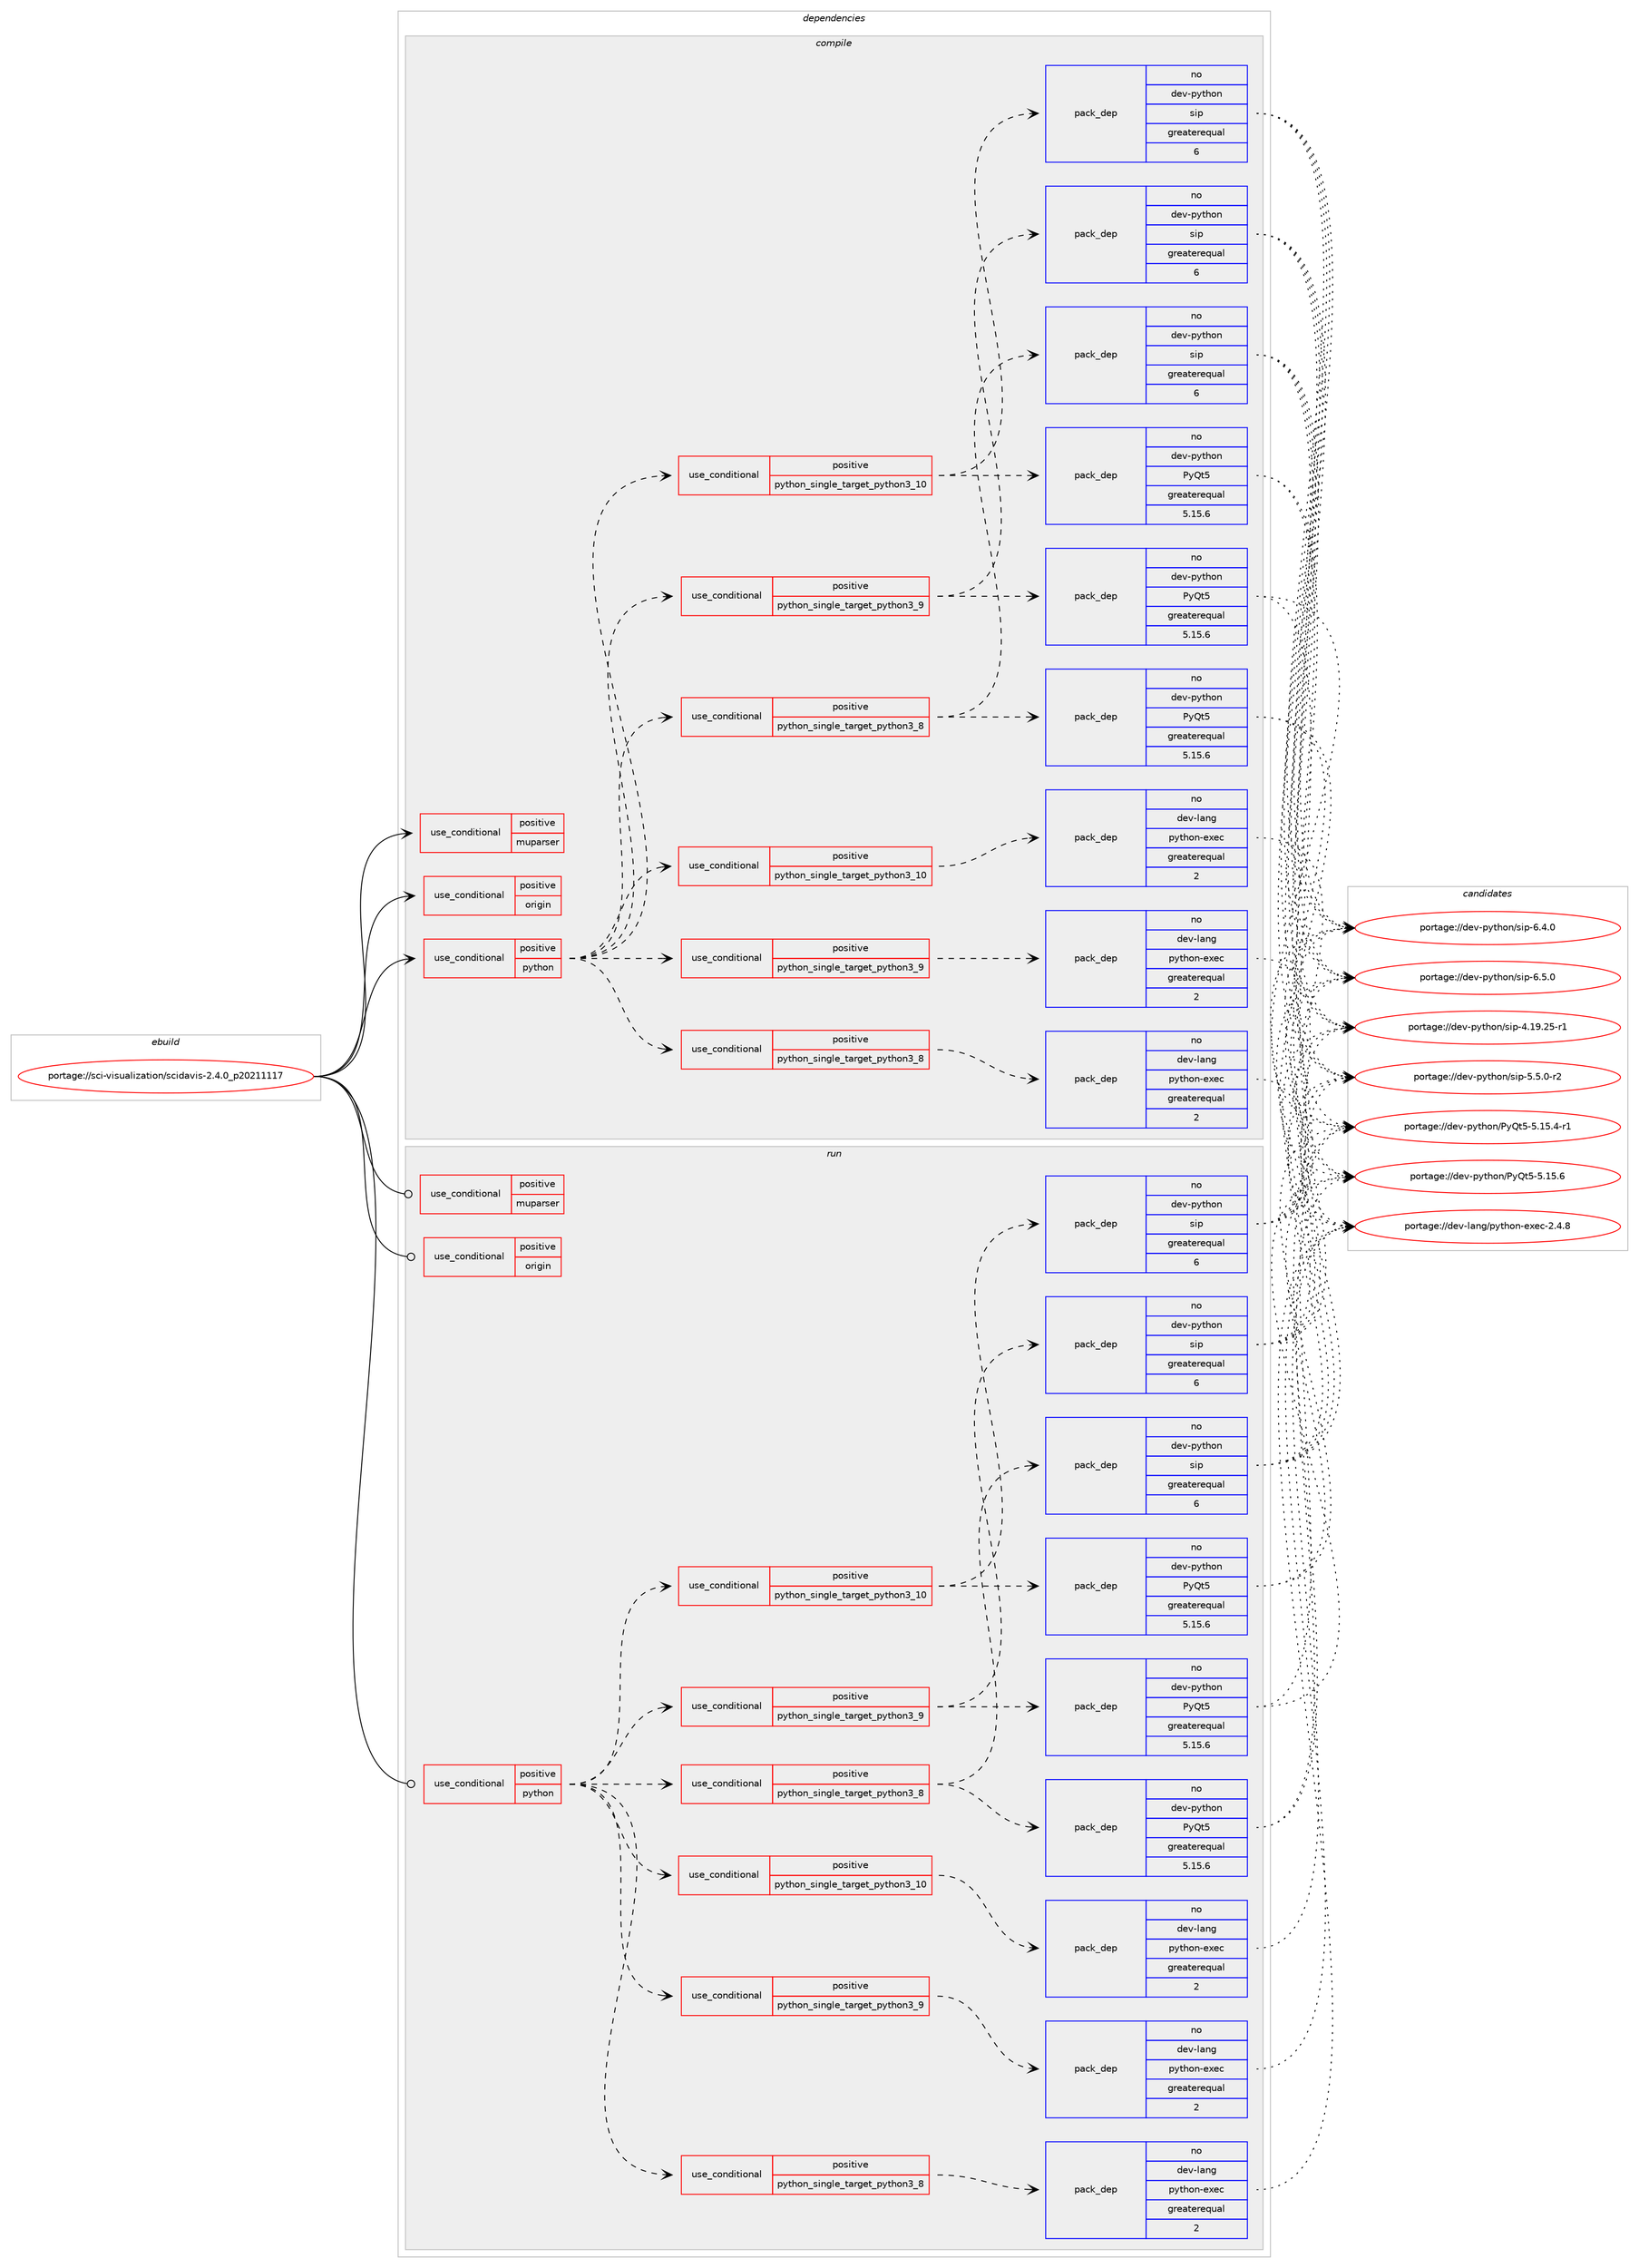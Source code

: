 digraph prolog {

# *************
# Graph options
# *************

newrank=true;
concentrate=true;
compound=true;
graph [rankdir=LR,fontname=Helvetica,fontsize=10,ranksep=1.5];#, ranksep=2.5, nodesep=0.2];
edge  [arrowhead=vee];
node  [fontname=Helvetica,fontsize=10];

# **********
# The ebuild
# **********

subgraph cluster_leftcol {
color=gray;
rank=same;
label=<<i>ebuild</i>>;
id [label="portage://sci-visualization/scidavis-2.4.0_p20211117", color=red, width=4, href="../sci-visualization/scidavis-2.4.0_p20211117.svg"];
}

# ****************
# The dependencies
# ****************

subgraph cluster_midcol {
color=gray;
label=<<i>dependencies</i>>;
subgraph cluster_compile {
fillcolor="#eeeeee";
style=filled;
label=<<i>compile</i>>;
subgraph cond79 {
dependency164 [label=<<TABLE BORDER="0" CELLBORDER="1" CELLSPACING="0" CELLPADDING="4"><TR><TD ROWSPAN="3" CELLPADDING="10">use_conditional</TD></TR><TR><TD>positive</TD></TR><TR><TD>muparser</TD></TR></TABLE>>, shape=none, color=red];
# *** BEGIN UNKNOWN DEPENDENCY TYPE (TODO) ***
# dependency164 -> package_dependency(portage://sci-visualization/scidavis-2.4.0_p20211117,install,no,dev-cpp,muParser,none,[,,],[],[])
# *** END UNKNOWN DEPENDENCY TYPE (TODO) ***

}
id:e -> dependency164:w [weight=20,style="solid",arrowhead="vee"];
subgraph cond80 {
dependency165 [label=<<TABLE BORDER="0" CELLBORDER="1" CELLSPACING="0" CELLPADDING="4"><TR><TD ROWSPAN="3" CELLPADDING="10">use_conditional</TD></TR><TR><TD>positive</TD></TR><TR><TD>origin</TD></TR></TABLE>>, shape=none, color=red];
# *** BEGIN UNKNOWN DEPENDENCY TYPE (TODO) ***
# dependency165 -> package_dependency(portage://sci-visualization/scidavis-2.4.0_p20211117,install,no,sci-libs,liborigin,none,[,,],[],[])
# *** END UNKNOWN DEPENDENCY TYPE (TODO) ***

}
id:e -> dependency165:w [weight=20,style="solid",arrowhead="vee"];
subgraph cond81 {
dependency166 [label=<<TABLE BORDER="0" CELLBORDER="1" CELLSPACING="0" CELLPADDING="4"><TR><TD ROWSPAN="3" CELLPADDING="10">use_conditional</TD></TR><TR><TD>positive</TD></TR><TR><TD>python</TD></TR></TABLE>>, shape=none, color=red];
subgraph cond82 {
dependency167 [label=<<TABLE BORDER="0" CELLBORDER="1" CELLSPACING="0" CELLPADDING="4"><TR><TD ROWSPAN="3" CELLPADDING="10">use_conditional</TD></TR><TR><TD>positive</TD></TR><TR><TD>python_single_target_python3_8</TD></TR></TABLE>>, shape=none, color=red];
# *** BEGIN UNKNOWN DEPENDENCY TYPE (TODO) ***
# dependency167 -> package_dependency(portage://sci-visualization/scidavis-2.4.0_p20211117,install,no,dev-lang,python,none,[,,],[slot(3.8)],[])
# *** END UNKNOWN DEPENDENCY TYPE (TODO) ***

subgraph pack85 {
dependency168 [label=<<TABLE BORDER="0" CELLBORDER="1" CELLSPACING="0" CELLPADDING="4" WIDTH="220"><TR><TD ROWSPAN="6" CELLPADDING="30">pack_dep</TD></TR><TR><TD WIDTH="110">no</TD></TR><TR><TD>dev-lang</TD></TR><TR><TD>python-exec</TD></TR><TR><TD>greaterequal</TD></TR><TR><TD>2</TD></TR></TABLE>>, shape=none, color=blue];
}
dependency167:e -> dependency168:w [weight=20,style="dashed",arrowhead="vee"];
}
dependency166:e -> dependency167:w [weight=20,style="dashed",arrowhead="vee"];
subgraph cond83 {
dependency169 [label=<<TABLE BORDER="0" CELLBORDER="1" CELLSPACING="0" CELLPADDING="4"><TR><TD ROWSPAN="3" CELLPADDING="10">use_conditional</TD></TR><TR><TD>positive</TD></TR><TR><TD>python_single_target_python3_9</TD></TR></TABLE>>, shape=none, color=red];
# *** BEGIN UNKNOWN DEPENDENCY TYPE (TODO) ***
# dependency169 -> package_dependency(portage://sci-visualization/scidavis-2.4.0_p20211117,install,no,dev-lang,python,none,[,,],[slot(3.9)],[])
# *** END UNKNOWN DEPENDENCY TYPE (TODO) ***

subgraph pack86 {
dependency170 [label=<<TABLE BORDER="0" CELLBORDER="1" CELLSPACING="0" CELLPADDING="4" WIDTH="220"><TR><TD ROWSPAN="6" CELLPADDING="30">pack_dep</TD></TR><TR><TD WIDTH="110">no</TD></TR><TR><TD>dev-lang</TD></TR><TR><TD>python-exec</TD></TR><TR><TD>greaterequal</TD></TR><TR><TD>2</TD></TR></TABLE>>, shape=none, color=blue];
}
dependency169:e -> dependency170:w [weight=20,style="dashed",arrowhead="vee"];
}
dependency166:e -> dependency169:w [weight=20,style="dashed",arrowhead="vee"];
subgraph cond84 {
dependency171 [label=<<TABLE BORDER="0" CELLBORDER="1" CELLSPACING="0" CELLPADDING="4"><TR><TD ROWSPAN="3" CELLPADDING="10">use_conditional</TD></TR><TR><TD>positive</TD></TR><TR><TD>python_single_target_python3_10</TD></TR></TABLE>>, shape=none, color=red];
# *** BEGIN UNKNOWN DEPENDENCY TYPE (TODO) ***
# dependency171 -> package_dependency(portage://sci-visualization/scidavis-2.4.0_p20211117,install,no,dev-lang,python,none,[,,],[slot(3.10)],[])
# *** END UNKNOWN DEPENDENCY TYPE (TODO) ***

subgraph pack87 {
dependency172 [label=<<TABLE BORDER="0" CELLBORDER="1" CELLSPACING="0" CELLPADDING="4" WIDTH="220"><TR><TD ROWSPAN="6" CELLPADDING="30">pack_dep</TD></TR><TR><TD WIDTH="110">no</TD></TR><TR><TD>dev-lang</TD></TR><TR><TD>python-exec</TD></TR><TR><TD>greaterequal</TD></TR><TR><TD>2</TD></TR></TABLE>>, shape=none, color=blue];
}
dependency171:e -> dependency172:w [weight=20,style="dashed",arrowhead="vee"];
}
dependency166:e -> dependency171:w [weight=20,style="dashed",arrowhead="vee"];
subgraph cond85 {
dependency173 [label=<<TABLE BORDER="0" CELLBORDER="1" CELLSPACING="0" CELLPADDING="4"><TR><TD ROWSPAN="3" CELLPADDING="10">use_conditional</TD></TR><TR><TD>positive</TD></TR><TR><TD>python_single_target_python3_8</TD></TR></TABLE>>, shape=none, color=red];
subgraph pack88 {
dependency174 [label=<<TABLE BORDER="0" CELLBORDER="1" CELLSPACING="0" CELLPADDING="4" WIDTH="220"><TR><TD ROWSPAN="6" CELLPADDING="30">pack_dep</TD></TR><TR><TD WIDTH="110">no</TD></TR><TR><TD>dev-python</TD></TR><TR><TD>PyQt5</TD></TR><TR><TD>greaterequal</TD></TR><TR><TD>5.15.6</TD></TR></TABLE>>, shape=none, color=blue];
}
dependency173:e -> dependency174:w [weight=20,style="dashed",arrowhead="vee"];
# *** BEGIN UNKNOWN DEPENDENCY TYPE (TODO) ***
# dependency173 -> package_dependency(portage://sci-visualization/scidavis-2.4.0_p20211117,install,no,dev-python,PyQt5-sip,none,[,,],[],[use(enable(python_targets_python3_8),negative)])
# *** END UNKNOWN DEPENDENCY TYPE (TODO) ***

subgraph pack89 {
dependency175 [label=<<TABLE BORDER="0" CELLBORDER="1" CELLSPACING="0" CELLPADDING="4" WIDTH="220"><TR><TD ROWSPAN="6" CELLPADDING="30">pack_dep</TD></TR><TR><TD WIDTH="110">no</TD></TR><TR><TD>dev-python</TD></TR><TR><TD>sip</TD></TR><TR><TD>greaterequal</TD></TR><TR><TD>6</TD></TR></TABLE>>, shape=none, color=blue];
}
dependency173:e -> dependency175:w [weight=20,style="dashed",arrowhead="vee"];
}
dependency166:e -> dependency173:w [weight=20,style="dashed",arrowhead="vee"];
subgraph cond86 {
dependency176 [label=<<TABLE BORDER="0" CELLBORDER="1" CELLSPACING="0" CELLPADDING="4"><TR><TD ROWSPAN="3" CELLPADDING="10">use_conditional</TD></TR><TR><TD>positive</TD></TR><TR><TD>python_single_target_python3_9</TD></TR></TABLE>>, shape=none, color=red];
subgraph pack90 {
dependency177 [label=<<TABLE BORDER="0" CELLBORDER="1" CELLSPACING="0" CELLPADDING="4" WIDTH="220"><TR><TD ROWSPAN="6" CELLPADDING="30">pack_dep</TD></TR><TR><TD WIDTH="110">no</TD></TR><TR><TD>dev-python</TD></TR><TR><TD>PyQt5</TD></TR><TR><TD>greaterequal</TD></TR><TR><TD>5.15.6</TD></TR></TABLE>>, shape=none, color=blue];
}
dependency176:e -> dependency177:w [weight=20,style="dashed",arrowhead="vee"];
# *** BEGIN UNKNOWN DEPENDENCY TYPE (TODO) ***
# dependency176 -> package_dependency(portage://sci-visualization/scidavis-2.4.0_p20211117,install,no,dev-python,PyQt5-sip,none,[,,],[],[use(enable(python_targets_python3_9),negative)])
# *** END UNKNOWN DEPENDENCY TYPE (TODO) ***

subgraph pack91 {
dependency178 [label=<<TABLE BORDER="0" CELLBORDER="1" CELLSPACING="0" CELLPADDING="4" WIDTH="220"><TR><TD ROWSPAN="6" CELLPADDING="30">pack_dep</TD></TR><TR><TD WIDTH="110">no</TD></TR><TR><TD>dev-python</TD></TR><TR><TD>sip</TD></TR><TR><TD>greaterequal</TD></TR><TR><TD>6</TD></TR></TABLE>>, shape=none, color=blue];
}
dependency176:e -> dependency178:w [weight=20,style="dashed",arrowhead="vee"];
}
dependency166:e -> dependency176:w [weight=20,style="dashed",arrowhead="vee"];
subgraph cond87 {
dependency179 [label=<<TABLE BORDER="0" CELLBORDER="1" CELLSPACING="0" CELLPADDING="4"><TR><TD ROWSPAN="3" CELLPADDING="10">use_conditional</TD></TR><TR><TD>positive</TD></TR><TR><TD>python_single_target_python3_10</TD></TR></TABLE>>, shape=none, color=red];
subgraph pack92 {
dependency180 [label=<<TABLE BORDER="0" CELLBORDER="1" CELLSPACING="0" CELLPADDING="4" WIDTH="220"><TR><TD ROWSPAN="6" CELLPADDING="30">pack_dep</TD></TR><TR><TD WIDTH="110">no</TD></TR><TR><TD>dev-python</TD></TR><TR><TD>PyQt5</TD></TR><TR><TD>greaterequal</TD></TR><TR><TD>5.15.6</TD></TR></TABLE>>, shape=none, color=blue];
}
dependency179:e -> dependency180:w [weight=20,style="dashed",arrowhead="vee"];
# *** BEGIN UNKNOWN DEPENDENCY TYPE (TODO) ***
# dependency179 -> package_dependency(portage://sci-visualization/scidavis-2.4.0_p20211117,install,no,dev-python,PyQt5-sip,none,[,,],[],[use(enable(python_targets_python3_10),negative)])
# *** END UNKNOWN DEPENDENCY TYPE (TODO) ***

subgraph pack93 {
dependency181 [label=<<TABLE BORDER="0" CELLBORDER="1" CELLSPACING="0" CELLPADDING="4" WIDTH="220"><TR><TD ROWSPAN="6" CELLPADDING="30">pack_dep</TD></TR><TR><TD WIDTH="110">no</TD></TR><TR><TD>dev-python</TD></TR><TR><TD>sip</TD></TR><TR><TD>greaterequal</TD></TR><TR><TD>6</TD></TR></TABLE>>, shape=none, color=blue];
}
dependency179:e -> dependency181:w [weight=20,style="dashed",arrowhead="vee"];
}
dependency166:e -> dependency179:w [weight=20,style="dashed",arrowhead="vee"];
}
id:e -> dependency166:w [weight=20,style="solid",arrowhead="vee"];
# *** BEGIN UNKNOWN DEPENDENCY TYPE (TODO) ***
# id -> package_dependency(portage://sci-visualization/scidavis-2.4.0_p20211117,install,no,dev-qt,qtcore,none,[,,],[slot(5)],[])
# *** END UNKNOWN DEPENDENCY TYPE (TODO) ***

# *** BEGIN UNKNOWN DEPENDENCY TYPE (TODO) ***
# id -> package_dependency(portage://sci-visualization/scidavis-2.4.0_p20211117,install,no,dev-qt,qtgui,none,[,,],[slot(5)],[])
# *** END UNKNOWN DEPENDENCY TYPE (TODO) ***

# *** BEGIN UNKNOWN DEPENDENCY TYPE (TODO) ***
# id -> package_dependency(portage://sci-visualization/scidavis-2.4.0_p20211117,install,no,dev-qt,qtnetwork,none,[,,],[slot(5)],[])
# *** END UNKNOWN DEPENDENCY TYPE (TODO) ***

# *** BEGIN UNKNOWN DEPENDENCY TYPE (TODO) ***
# id -> package_dependency(portage://sci-visualization/scidavis-2.4.0_p20211117,install,no,dev-qt,qtopengl,none,[,,],[slot(5)],[])
# *** END UNKNOWN DEPENDENCY TYPE (TODO) ***

# *** BEGIN UNKNOWN DEPENDENCY TYPE (TODO) ***
# id -> package_dependency(portage://sci-visualization/scidavis-2.4.0_p20211117,install,no,dev-qt,qtprintsupport,none,[,,],[slot(5)],[])
# *** END UNKNOWN DEPENDENCY TYPE (TODO) ***

# *** BEGIN UNKNOWN DEPENDENCY TYPE (TODO) ***
# id -> package_dependency(portage://sci-visualization/scidavis-2.4.0_p20211117,install,no,dev-qt,qtwidgets,none,[,,],[slot(5)],[])
# *** END UNKNOWN DEPENDENCY TYPE (TODO) ***

# *** BEGIN UNKNOWN DEPENDENCY TYPE (TODO) ***
# id -> package_dependency(portage://sci-visualization/scidavis-2.4.0_p20211117,install,no,dev-qt,qtxml,none,[,,],[slot(5)],[])
# *** END UNKNOWN DEPENDENCY TYPE (TODO) ***

# *** BEGIN UNKNOWN DEPENDENCY TYPE (TODO) ***
# id -> package_dependency(portage://sci-visualization/scidavis-2.4.0_p20211117,install,no,sci-libs,gsl,none,[,,],any_same_slot,[])
# *** END UNKNOWN DEPENDENCY TYPE (TODO) ***

# *** BEGIN UNKNOWN DEPENDENCY TYPE (TODO) ***
# id -> package_dependency(portage://sci-visualization/scidavis-2.4.0_p20211117,install,no,sys-libs,zlib,none,[,,],[],[use(enable(minizip),none)])
# *** END UNKNOWN DEPENDENCY TYPE (TODO) ***

# *** BEGIN UNKNOWN DEPENDENCY TYPE (TODO) ***
# id -> package_dependency(portage://sci-visualization/scidavis-2.4.0_p20211117,install,no,x11-libs,qwt,none,[,,],[slot(5)],[])
# *** END UNKNOWN DEPENDENCY TYPE (TODO) ***

# *** BEGIN UNKNOWN DEPENDENCY TYPE (TODO) ***
# id -> package_dependency(portage://sci-visualization/scidavis-2.4.0_p20211117,install,no,x11-libs,qwtplot3d,none,[,,],[],[])
# *** END UNKNOWN DEPENDENCY TYPE (TODO) ***

}
subgraph cluster_compileandrun {
fillcolor="#eeeeee";
style=filled;
label=<<i>compile and run</i>>;
}
subgraph cluster_run {
fillcolor="#eeeeee";
style=filled;
label=<<i>run</i>>;
subgraph cond88 {
dependency182 [label=<<TABLE BORDER="0" CELLBORDER="1" CELLSPACING="0" CELLPADDING="4"><TR><TD ROWSPAN="3" CELLPADDING="10">use_conditional</TD></TR><TR><TD>positive</TD></TR><TR><TD>muparser</TD></TR></TABLE>>, shape=none, color=red];
# *** BEGIN UNKNOWN DEPENDENCY TYPE (TODO) ***
# dependency182 -> package_dependency(portage://sci-visualization/scidavis-2.4.0_p20211117,run,no,dev-cpp,muParser,none,[,,],[],[])
# *** END UNKNOWN DEPENDENCY TYPE (TODO) ***

}
id:e -> dependency182:w [weight=20,style="solid",arrowhead="odot"];
subgraph cond89 {
dependency183 [label=<<TABLE BORDER="0" CELLBORDER="1" CELLSPACING="0" CELLPADDING="4"><TR><TD ROWSPAN="3" CELLPADDING="10">use_conditional</TD></TR><TR><TD>positive</TD></TR><TR><TD>origin</TD></TR></TABLE>>, shape=none, color=red];
# *** BEGIN UNKNOWN DEPENDENCY TYPE (TODO) ***
# dependency183 -> package_dependency(portage://sci-visualization/scidavis-2.4.0_p20211117,run,no,sci-libs,liborigin,none,[,,],[],[])
# *** END UNKNOWN DEPENDENCY TYPE (TODO) ***

}
id:e -> dependency183:w [weight=20,style="solid",arrowhead="odot"];
subgraph cond90 {
dependency184 [label=<<TABLE BORDER="0" CELLBORDER="1" CELLSPACING="0" CELLPADDING="4"><TR><TD ROWSPAN="3" CELLPADDING="10">use_conditional</TD></TR><TR><TD>positive</TD></TR><TR><TD>python</TD></TR></TABLE>>, shape=none, color=red];
subgraph cond91 {
dependency185 [label=<<TABLE BORDER="0" CELLBORDER="1" CELLSPACING="0" CELLPADDING="4"><TR><TD ROWSPAN="3" CELLPADDING="10">use_conditional</TD></TR><TR><TD>positive</TD></TR><TR><TD>python_single_target_python3_8</TD></TR></TABLE>>, shape=none, color=red];
# *** BEGIN UNKNOWN DEPENDENCY TYPE (TODO) ***
# dependency185 -> package_dependency(portage://sci-visualization/scidavis-2.4.0_p20211117,run,no,dev-lang,python,none,[,,],[slot(3.8)],[])
# *** END UNKNOWN DEPENDENCY TYPE (TODO) ***

subgraph pack94 {
dependency186 [label=<<TABLE BORDER="0" CELLBORDER="1" CELLSPACING="0" CELLPADDING="4" WIDTH="220"><TR><TD ROWSPAN="6" CELLPADDING="30">pack_dep</TD></TR><TR><TD WIDTH="110">no</TD></TR><TR><TD>dev-lang</TD></TR><TR><TD>python-exec</TD></TR><TR><TD>greaterequal</TD></TR><TR><TD>2</TD></TR></TABLE>>, shape=none, color=blue];
}
dependency185:e -> dependency186:w [weight=20,style="dashed",arrowhead="vee"];
}
dependency184:e -> dependency185:w [weight=20,style="dashed",arrowhead="vee"];
subgraph cond92 {
dependency187 [label=<<TABLE BORDER="0" CELLBORDER="1" CELLSPACING="0" CELLPADDING="4"><TR><TD ROWSPAN="3" CELLPADDING="10">use_conditional</TD></TR><TR><TD>positive</TD></TR><TR><TD>python_single_target_python3_9</TD></TR></TABLE>>, shape=none, color=red];
# *** BEGIN UNKNOWN DEPENDENCY TYPE (TODO) ***
# dependency187 -> package_dependency(portage://sci-visualization/scidavis-2.4.0_p20211117,run,no,dev-lang,python,none,[,,],[slot(3.9)],[])
# *** END UNKNOWN DEPENDENCY TYPE (TODO) ***

subgraph pack95 {
dependency188 [label=<<TABLE BORDER="0" CELLBORDER="1" CELLSPACING="0" CELLPADDING="4" WIDTH="220"><TR><TD ROWSPAN="6" CELLPADDING="30">pack_dep</TD></TR><TR><TD WIDTH="110">no</TD></TR><TR><TD>dev-lang</TD></TR><TR><TD>python-exec</TD></TR><TR><TD>greaterequal</TD></TR><TR><TD>2</TD></TR></TABLE>>, shape=none, color=blue];
}
dependency187:e -> dependency188:w [weight=20,style="dashed",arrowhead="vee"];
}
dependency184:e -> dependency187:w [weight=20,style="dashed",arrowhead="vee"];
subgraph cond93 {
dependency189 [label=<<TABLE BORDER="0" CELLBORDER="1" CELLSPACING="0" CELLPADDING="4"><TR><TD ROWSPAN="3" CELLPADDING="10">use_conditional</TD></TR><TR><TD>positive</TD></TR><TR><TD>python_single_target_python3_10</TD></TR></TABLE>>, shape=none, color=red];
# *** BEGIN UNKNOWN DEPENDENCY TYPE (TODO) ***
# dependency189 -> package_dependency(portage://sci-visualization/scidavis-2.4.0_p20211117,run,no,dev-lang,python,none,[,,],[slot(3.10)],[])
# *** END UNKNOWN DEPENDENCY TYPE (TODO) ***

subgraph pack96 {
dependency190 [label=<<TABLE BORDER="0" CELLBORDER="1" CELLSPACING="0" CELLPADDING="4" WIDTH="220"><TR><TD ROWSPAN="6" CELLPADDING="30">pack_dep</TD></TR><TR><TD WIDTH="110">no</TD></TR><TR><TD>dev-lang</TD></TR><TR><TD>python-exec</TD></TR><TR><TD>greaterequal</TD></TR><TR><TD>2</TD></TR></TABLE>>, shape=none, color=blue];
}
dependency189:e -> dependency190:w [weight=20,style="dashed",arrowhead="vee"];
}
dependency184:e -> dependency189:w [weight=20,style="dashed",arrowhead="vee"];
subgraph cond94 {
dependency191 [label=<<TABLE BORDER="0" CELLBORDER="1" CELLSPACING="0" CELLPADDING="4"><TR><TD ROWSPAN="3" CELLPADDING="10">use_conditional</TD></TR><TR><TD>positive</TD></TR><TR><TD>python_single_target_python3_8</TD></TR></TABLE>>, shape=none, color=red];
subgraph pack97 {
dependency192 [label=<<TABLE BORDER="0" CELLBORDER="1" CELLSPACING="0" CELLPADDING="4" WIDTH="220"><TR><TD ROWSPAN="6" CELLPADDING="30">pack_dep</TD></TR><TR><TD WIDTH="110">no</TD></TR><TR><TD>dev-python</TD></TR><TR><TD>PyQt5</TD></TR><TR><TD>greaterequal</TD></TR><TR><TD>5.15.6</TD></TR></TABLE>>, shape=none, color=blue];
}
dependency191:e -> dependency192:w [weight=20,style="dashed",arrowhead="vee"];
# *** BEGIN UNKNOWN DEPENDENCY TYPE (TODO) ***
# dependency191 -> package_dependency(portage://sci-visualization/scidavis-2.4.0_p20211117,run,no,dev-python,PyQt5-sip,none,[,,],[],[use(enable(python_targets_python3_8),negative)])
# *** END UNKNOWN DEPENDENCY TYPE (TODO) ***

subgraph pack98 {
dependency193 [label=<<TABLE BORDER="0" CELLBORDER="1" CELLSPACING="0" CELLPADDING="4" WIDTH="220"><TR><TD ROWSPAN="6" CELLPADDING="30">pack_dep</TD></TR><TR><TD WIDTH="110">no</TD></TR><TR><TD>dev-python</TD></TR><TR><TD>sip</TD></TR><TR><TD>greaterequal</TD></TR><TR><TD>6</TD></TR></TABLE>>, shape=none, color=blue];
}
dependency191:e -> dependency193:w [weight=20,style="dashed",arrowhead="vee"];
}
dependency184:e -> dependency191:w [weight=20,style="dashed",arrowhead="vee"];
subgraph cond95 {
dependency194 [label=<<TABLE BORDER="0" CELLBORDER="1" CELLSPACING="0" CELLPADDING="4"><TR><TD ROWSPAN="3" CELLPADDING="10">use_conditional</TD></TR><TR><TD>positive</TD></TR><TR><TD>python_single_target_python3_9</TD></TR></TABLE>>, shape=none, color=red];
subgraph pack99 {
dependency195 [label=<<TABLE BORDER="0" CELLBORDER="1" CELLSPACING="0" CELLPADDING="4" WIDTH="220"><TR><TD ROWSPAN="6" CELLPADDING="30">pack_dep</TD></TR><TR><TD WIDTH="110">no</TD></TR><TR><TD>dev-python</TD></TR><TR><TD>PyQt5</TD></TR><TR><TD>greaterequal</TD></TR><TR><TD>5.15.6</TD></TR></TABLE>>, shape=none, color=blue];
}
dependency194:e -> dependency195:w [weight=20,style="dashed",arrowhead="vee"];
# *** BEGIN UNKNOWN DEPENDENCY TYPE (TODO) ***
# dependency194 -> package_dependency(portage://sci-visualization/scidavis-2.4.0_p20211117,run,no,dev-python,PyQt5-sip,none,[,,],[],[use(enable(python_targets_python3_9),negative)])
# *** END UNKNOWN DEPENDENCY TYPE (TODO) ***

subgraph pack100 {
dependency196 [label=<<TABLE BORDER="0" CELLBORDER="1" CELLSPACING="0" CELLPADDING="4" WIDTH="220"><TR><TD ROWSPAN="6" CELLPADDING="30">pack_dep</TD></TR><TR><TD WIDTH="110">no</TD></TR><TR><TD>dev-python</TD></TR><TR><TD>sip</TD></TR><TR><TD>greaterequal</TD></TR><TR><TD>6</TD></TR></TABLE>>, shape=none, color=blue];
}
dependency194:e -> dependency196:w [weight=20,style="dashed",arrowhead="vee"];
}
dependency184:e -> dependency194:w [weight=20,style="dashed",arrowhead="vee"];
subgraph cond96 {
dependency197 [label=<<TABLE BORDER="0" CELLBORDER="1" CELLSPACING="0" CELLPADDING="4"><TR><TD ROWSPAN="3" CELLPADDING="10">use_conditional</TD></TR><TR><TD>positive</TD></TR><TR><TD>python_single_target_python3_10</TD></TR></TABLE>>, shape=none, color=red];
subgraph pack101 {
dependency198 [label=<<TABLE BORDER="0" CELLBORDER="1" CELLSPACING="0" CELLPADDING="4" WIDTH="220"><TR><TD ROWSPAN="6" CELLPADDING="30">pack_dep</TD></TR><TR><TD WIDTH="110">no</TD></TR><TR><TD>dev-python</TD></TR><TR><TD>PyQt5</TD></TR><TR><TD>greaterequal</TD></TR><TR><TD>5.15.6</TD></TR></TABLE>>, shape=none, color=blue];
}
dependency197:e -> dependency198:w [weight=20,style="dashed",arrowhead="vee"];
# *** BEGIN UNKNOWN DEPENDENCY TYPE (TODO) ***
# dependency197 -> package_dependency(portage://sci-visualization/scidavis-2.4.0_p20211117,run,no,dev-python,PyQt5-sip,none,[,,],[],[use(enable(python_targets_python3_10),negative)])
# *** END UNKNOWN DEPENDENCY TYPE (TODO) ***

subgraph pack102 {
dependency199 [label=<<TABLE BORDER="0" CELLBORDER="1" CELLSPACING="0" CELLPADDING="4" WIDTH="220"><TR><TD ROWSPAN="6" CELLPADDING="30">pack_dep</TD></TR><TR><TD WIDTH="110">no</TD></TR><TR><TD>dev-python</TD></TR><TR><TD>sip</TD></TR><TR><TD>greaterequal</TD></TR><TR><TD>6</TD></TR></TABLE>>, shape=none, color=blue];
}
dependency197:e -> dependency199:w [weight=20,style="dashed",arrowhead="vee"];
}
dependency184:e -> dependency197:w [weight=20,style="dashed",arrowhead="vee"];
}
id:e -> dependency184:w [weight=20,style="solid",arrowhead="odot"];
# *** BEGIN UNKNOWN DEPENDENCY TYPE (TODO) ***
# id -> package_dependency(portage://sci-visualization/scidavis-2.4.0_p20211117,run,no,dev-qt,qtcore,none,[,,],[slot(5)],[])
# *** END UNKNOWN DEPENDENCY TYPE (TODO) ***

# *** BEGIN UNKNOWN DEPENDENCY TYPE (TODO) ***
# id -> package_dependency(portage://sci-visualization/scidavis-2.4.0_p20211117,run,no,dev-qt,qtgui,none,[,,],[slot(5)],[])
# *** END UNKNOWN DEPENDENCY TYPE (TODO) ***

# *** BEGIN UNKNOWN DEPENDENCY TYPE (TODO) ***
# id -> package_dependency(portage://sci-visualization/scidavis-2.4.0_p20211117,run,no,dev-qt,qtnetwork,none,[,,],[slot(5)],[])
# *** END UNKNOWN DEPENDENCY TYPE (TODO) ***

# *** BEGIN UNKNOWN DEPENDENCY TYPE (TODO) ***
# id -> package_dependency(portage://sci-visualization/scidavis-2.4.0_p20211117,run,no,dev-qt,qtopengl,none,[,,],[slot(5)],[])
# *** END UNKNOWN DEPENDENCY TYPE (TODO) ***

# *** BEGIN UNKNOWN DEPENDENCY TYPE (TODO) ***
# id -> package_dependency(portage://sci-visualization/scidavis-2.4.0_p20211117,run,no,dev-qt,qtprintsupport,none,[,,],[slot(5)],[])
# *** END UNKNOWN DEPENDENCY TYPE (TODO) ***

# *** BEGIN UNKNOWN DEPENDENCY TYPE (TODO) ***
# id -> package_dependency(portage://sci-visualization/scidavis-2.4.0_p20211117,run,no,dev-qt,qtwidgets,none,[,,],[slot(5)],[])
# *** END UNKNOWN DEPENDENCY TYPE (TODO) ***

# *** BEGIN UNKNOWN DEPENDENCY TYPE (TODO) ***
# id -> package_dependency(portage://sci-visualization/scidavis-2.4.0_p20211117,run,no,dev-qt,qtxml,none,[,,],[slot(5)],[])
# *** END UNKNOWN DEPENDENCY TYPE (TODO) ***

# *** BEGIN UNKNOWN DEPENDENCY TYPE (TODO) ***
# id -> package_dependency(portage://sci-visualization/scidavis-2.4.0_p20211117,run,no,sci-libs,gsl,none,[,,],any_same_slot,[])
# *** END UNKNOWN DEPENDENCY TYPE (TODO) ***

# *** BEGIN UNKNOWN DEPENDENCY TYPE (TODO) ***
# id -> package_dependency(portage://sci-visualization/scidavis-2.4.0_p20211117,run,no,sys-libs,zlib,none,[,,],[],[use(enable(minizip),none)])
# *** END UNKNOWN DEPENDENCY TYPE (TODO) ***

# *** BEGIN UNKNOWN DEPENDENCY TYPE (TODO) ***
# id -> package_dependency(portage://sci-visualization/scidavis-2.4.0_p20211117,run,no,x11-libs,qwt,none,[,,],[slot(5)],[])
# *** END UNKNOWN DEPENDENCY TYPE (TODO) ***

# *** BEGIN UNKNOWN DEPENDENCY TYPE (TODO) ***
# id -> package_dependency(portage://sci-visualization/scidavis-2.4.0_p20211117,run,no,x11-libs,qwtplot3d,none,[,,],[],[])
# *** END UNKNOWN DEPENDENCY TYPE (TODO) ***

}
}

# **************
# The candidates
# **************

subgraph cluster_choices {
rank=same;
color=gray;
label=<<i>candidates</i>>;

subgraph choice85 {
color=black;
nodesep=1;
choice1001011184510897110103471121211161041111104510112010199455046524656 [label="portage://dev-lang/python-exec-2.4.8", color=red, width=4,href="../dev-lang/python-exec-2.4.8.svg"];
dependency168:e -> choice1001011184510897110103471121211161041111104510112010199455046524656:w [style=dotted,weight="100"];
}
subgraph choice86 {
color=black;
nodesep=1;
choice1001011184510897110103471121211161041111104510112010199455046524656 [label="portage://dev-lang/python-exec-2.4.8", color=red, width=4,href="../dev-lang/python-exec-2.4.8.svg"];
dependency170:e -> choice1001011184510897110103471121211161041111104510112010199455046524656:w [style=dotted,weight="100"];
}
subgraph choice87 {
color=black;
nodesep=1;
choice1001011184510897110103471121211161041111104510112010199455046524656 [label="portage://dev-lang/python-exec-2.4.8", color=red, width=4,href="../dev-lang/python-exec-2.4.8.svg"];
dependency172:e -> choice1001011184510897110103471121211161041111104510112010199455046524656:w [style=dotted,weight="100"];
}
subgraph choice88 {
color=black;
nodesep=1;
choice1001011184511212111610411111047801218111653455346495346524511449 [label="portage://dev-python/PyQt5-5.15.4-r1", color=red, width=4,href="../dev-python/PyQt5-5.15.4-r1.svg"];
choice100101118451121211161041111104780121811165345534649534654 [label="portage://dev-python/PyQt5-5.15.6", color=red, width=4,href="../dev-python/PyQt5-5.15.6.svg"];
dependency174:e -> choice1001011184511212111610411111047801218111653455346495346524511449:w [style=dotted,weight="100"];
dependency174:e -> choice100101118451121211161041111104780121811165345534649534654:w [style=dotted,weight="100"];
}
subgraph choice89 {
color=black;
nodesep=1;
choice100101118451121211161041111104711510511245524649574650534511449 [label="portage://dev-python/sip-4.19.25-r1", color=red, width=4,href="../dev-python/sip-4.19.25-r1.svg"];
choice10010111845112121116104111110471151051124553465346484511450 [label="portage://dev-python/sip-5.5.0-r2", color=red, width=4,href="../dev-python/sip-5.5.0-r2.svg"];
choice1001011184511212111610411111047115105112455446524648 [label="portage://dev-python/sip-6.4.0", color=red, width=4,href="../dev-python/sip-6.4.0.svg"];
choice1001011184511212111610411111047115105112455446534648 [label="portage://dev-python/sip-6.5.0", color=red, width=4,href="../dev-python/sip-6.5.0.svg"];
dependency175:e -> choice100101118451121211161041111104711510511245524649574650534511449:w [style=dotted,weight="100"];
dependency175:e -> choice10010111845112121116104111110471151051124553465346484511450:w [style=dotted,weight="100"];
dependency175:e -> choice1001011184511212111610411111047115105112455446524648:w [style=dotted,weight="100"];
dependency175:e -> choice1001011184511212111610411111047115105112455446534648:w [style=dotted,weight="100"];
}
subgraph choice90 {
color=black;
nodesep=1;
choice1001011184511212111610411111047801218111653455346495346524511449 [label="portage://dev-python/PyQt5-5.15.4-r1", color=red, width=4,href="../dev-python/PyQt5-5.15.4-r1.svg"];
choice100101118451121211161041111104780121811165345534649534654 [label="portage://dev-python/PyQt5-5.15.6", color=red, width=4,href="../dev-python/PyQt5-5.15.6.svg"];
dependency177:e -> choice1001011184511212111610411111047801218111653455346495346524511449:w [style=dotted,weight="100"];
dependency177:e -> choice100101118451121211161041111104780121811165345534649534654:w [style=dotted,weight="100"];
}
subgraph choice91 {
color=black;
nodesep=1;
choice100101118451121211161041111104711510511245524649574650534511449 [label="portage://dev-python/sip-4.19.25-r1", color=red, width=4,href="../dev-python/sip-4.19.25-r1.svg"];
choice10010111845112121116104111110471151051124553465346484511450 [label="portage://dev-python/sip-5.5.0-r2", color=red, width=4,href="../dev-python/sip-5.5.0-r2.svg"];
choice1001011184511212111610411111047115105112455446524648 [label="portage://dev-python/sip-6.4.0", color=red, width=4,href="../dev-python/sip-6.4.0.svg"];
choice1001011184511212111610411111047115105112455446534648 [label="portage://dev-python/sip-6.5.0", color=red, width=4,href="../dev-python/sip-6.5.0.svg"];
dependency178:e -> choice100101118451121211161041111104711510511245524649574650534511449:w [style=dotted,weight="100"];
dependency178:e -> choice10010111845112121116104111110471151051124553465346484511450:w [style=dotted,weight="100"];
dependency178:e -> choice1001011184511212111610411111047115105112455446524648:w [style=dotted,weight="100"];
dependency178:e -> choice1001011184511212111610411111047115105112455446534648:w [style=dotted,weight="100"];
}
subgraph choice92 {
color=black;
nodesep=1;
choice1001011184511212111610411111047801218111653455346495346524511449 [label="portage://dev-python/PyQt5-5.15.4-r1", color=red, width=4,href="../dev-python/PyQt5-5.15.4-r1.svg"];
choice100101118451121211161041111104780121811165345534649534654 [label="portage://dev-python/PyQt5-5.15.6", color=red, width=4,href="../dev-python/PyQt5-5.15.6.svg"];
dependency180:e -> choice1001011184511212111610411111047801218111653455346495346524511449:w [style=dotted,weight="100"];
dependency180:e -> choice100101118451121211161041111104780121811165345534649534654:w [style=dotted,weight="100"];
}
subgraph choice93 {
color=black;
nodesep=1;
choice100101118451121211161041111104711510511245524649574650534511449 [label="portage://dev-python/sip-4.19.25-r1", color=red, width=4,href="../dev-python/sip-4.19.25-r1.svg"];
choice10010111845112121116104111110471151051124553465346484511450 [label="portage://dev-python/sip-5.5.0-r2", color=red, width=4,href="../dev-python/sip-5.5.0-r2.svg"];
choice1001011184511212111610411111047115105112455446524648 [label="portage://dev-python/sip-6.4.0", color=red, width=4,href="../dev-python/sip-6.4.0.svg"];
choice1001011184511212111610411111047115105112455446534648 [label="portage://dev-python/sip-6.5.0", color=red, width=4,href="../dev-python/sip-6.5.0.svg"];
dependency181:e -> choice100101118451121211161041111104711510511245524649574650534511449:w [style=dotted,weight="100"];
dependency181:e -> choice10010111845112121116104111110471151051124553465346484511450:w [style=dotted,weight="100"];
dependency181:e -> choice1001011184511212111610411111047115105112455446524648:w [style=dotted,weight="100"];
dependency181:e -> choice1001011184511212111610411111047115105112455446534648:w [style=dotted,weight="100"];
}
subgraph choice94 {
color=black;
nodesep=1;
choice1001011184510897110103471121211161041111104510112010199455046524656 [label="portage://dev-lang/python-exec-2.4.8", color=red, width=4,href="../dev-lang/python-exec-2.4.8.svg"];
dependency186:e -> choice1001011184510897110103471121211161041111104510112010199455046524656:w [style=dotted,weight="100"];
}
subgraph choice95 {
color=black;
nodesep=1;
choice1001011184510897110103471121211161041111104510112010199455046524656 [label="portage://dev-lang/python-exec-2.4.8", color=red, width=4,href="../dev-lang/python-exec-2.4.8.svg"];
dependency188:e -> choice1001011184510897110103471121211161041111104510112010199455046524656:w [style=dotted,weight="100"];
}
subgraph choice96 {
color=black;
nodesep=1;
choice1001011184510897110103471121211161041111104510112010199455046524656 [label="portage://dev-lang/python-exec-2.4.8", color=red, width=4,href="../dev-lang/python-exec-2.4.8.svg"];
dependency190:e -> choice1001011184510897110103471121211161041111104510112010199455046524656:w [style=dotted,weight="100"];
}
subgraph choice97 {
color=black;
nodesep=1;
choice1001011184511212111610411111047801218111653455346495346524511449 [label="portage://dev-python/PyQt5-5.15.4-r1", color=red, width=4,href="../dev-python/PyQt5-5.15.4-r1.svg"];
choice100101118451121211161041111104780121811165345534649534654 [label="portage://dev-python/PyQt5-5.15.6", color=red, width=4,href="../dev-python/PyQt5-5.15.6.svg"];
dependency192:e -> choice1001011184511212111610411111047801218111653455346495346524511449:w [style=dotted,weight="100"];
dependency192:e -> choice100101118451121211161041111104780121811165345534649534654:w [style=dotted,weight="100"];
}
subgraph choice98 {
color=black;
nodesep=1;
choice100101118451121211161041111104711510511245524649574650534511449 [label="portage://dev-python/sip-4.19.25-r1", color=red, width=4,href="../dev-python/sip-4.19.25-r1.svg"];
choice10010111845112121116104111110471151051124553465346484511450 [label="portage://dev-python/sip-5.5.0-r2", color=red, width=4,href="../dev-python/sip-5.5.0-r2.svg"];
choice1001011184511212111610411111047115105112455446524648 [label="portage://dev-python/sip-6.4.0", color=red, width=4,href="../dev-python/sip-6.4.0.svg"];
choice1001011184511212111610411111047115105112455446534648 [label="portage://dev-python/sip-6.5.0", color=red, width=4,href="../dev-python/sip-6.5.0.svg"];
dependency193:e -> choice100101118451121211161041111104711510511245524649574650534511449:w [style=dotted,weight="100"];
dependency193:e -> choice10010111845112121116104111110471151051124553465346484511450:w [style=dotted,weight="100"];
dependency193:e -> choice1001011184511212111610411111047115105112455446524648:w [style=dotted,weight="100"];
dependency193:e -> choice1001011184511212111610411111047115105112455446534648:w [style=dotted,weight="100"];
}
subgraph choice99 {
color=black;
nodesep=1;
choice1001011184511212111610411111047801218111653455346495346524511449 [label="portage://dev-python/PyQt5-5.15.4-r1", color=red, width=4,href="../dev-python/PyQt5-5.15.4-r1.svg"];
choice100101118451121211161041111104780121811165345534649534654 [label="portage://dev-python/PyQt5-5.15.6", color=red, width=4,href="../dev-python/PyQt5-5.15.6.svg"];
dependency195:e -> choice1001011184511212111610411111047801218111653455346495346524511449:w [style=dotted,weight="100"];
dependency195:e -> choice100101118451121211161041111104780121811165345534649534654:w [style=dotted,weight="100"];
}
subgraph choice100 {
color=black;
nodesep=1;
choice100101118451121211161041111104711510511245524649574650534511449 [label="portage://dev-python/sip-4.19.25-r1", color=red, width=4,href="../dev-python/sip-4.19.25-r1.svg"];
choice10010111845112121116104111110471151051124553465346484511450 [label="portage://dev-python/sip-5.5.0-r2", color=red, width=4,href="../dev-python/sip-5.5.0-r2.svg"];
choice1001011184511212111610411111047115105112455446524648 [label="portage://dev-python/sip-6.4.0", color=red, width=4,href="../dev-python/sip-6.4.0.svg"];
choice1001011184511212111610411111047115105112455446534648 [label="portage://dev-python/sip-6.5.0", color=red, width=4,href="../dev-python/sip-6.5.0.svg"];
dependency196:e -> choice100101118451121211161041111104711510511245524649574650534511449:w [style=dotted,weight="100"];
dependency196:e -> choice10010111845112121116104111110471151051124553465346484511450:w [style=dotted,weight="100"];
dependency196:e -> choice1001011184511212111610411111047115105112455446524648:w [style=dotted,weight="100"];
dependency196:e -> choice1001011184511212111610411111047115105112455446534648:w [style=dotted,weight="100"];
}
subgraph choice101 {
color=black;
nodesep=1;
choice1001011184511212111610411111047801218111653455346495346524511449 [label="portage://dev-python/PyQt5-5.15.4-r1", color=red, width=4,href="../dev-python/PyQt5-5.15.4-r1.svg"];
choice100101118451121211161041111104780121811165345534649534654 [label="portage://dev-python/PyQt5-5.15.6", color=red, width=4,href="../dev-python/PyQt5-5.15.6.svg"];
dependency198:e -> choice1001011184511212111610411111047801218111653455346495346524511449:w [style=dotted,weight="100"];
dependency198:e -> choice100101118451121211161041111104780121811165345534649534654:w [style=dotted,weight="100"];
}
subgraph choice102 {
color=black;
nodesep=1;
choice100101118451121211161041111104711510511245524649574650534511449 [label="portage://dev-python/sip-4.19.25-r1", color=red, width=4,href="../dev-python/sip-4.19.25-r1.svg"];
choice10010111845112121116104111110471151051124553465346484511450 [label="portage://dev-python/sip-5.5.0-r2", color=red, width=4,href="../dev-python/sip-5.5.0-r2.svg"];
choice1001011184511212111610411111047115105112455446524648 [label="portage://dev-python/sip-6.4.0", color=red, width=4,href="../dev-python/sip-6.4.0.svg"];
choice1001011184511212111610411111047115105112455446534648 [label="portage://dev-python/sip-6.5.0", color=red, width=4,href="../dev-python/sip-6.5.0.svg"];
dependency199:e -> choice100101118451121211161041111104711510511245524649574650534511449:w [style=dotted,weight="100"];
dependency199:e -> choice10010111845112121116104111110471151051124553465346484511450:w [style=dotted,weight="100"];
dependency199:e -> choice1001011184511212111610411111047115105112455446524648:w [style=dotted,weight="100"];
dependency199:e -> choice1001011184511212111610411111047115105112455446534648:w [style=dotted,weight="100"];
}
}

}
